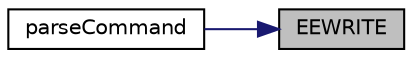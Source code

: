 digraph "EEWRITE"
{
 // LATEX_PDF_SIZE
  edge [fontname="Helvetica",fontsize="10",labelfontname="Helvetica",labelfontsize="10"];
  node [fontname="Helvetica",fontsize="10",shape=record];
  rankdir="RL";
  Node12 [label="EEWRITE",height=0.2,width=0.4,color="black", fillcolor="grey75", style="filled", fontcolor="black",tooltip="Function to write to EEPROM to set address."];
  Node12 -> Node13 [dir="back",color="midnightblue",fontsize="10",style="solid",fontname="Helvetica"];
  Node13 [label="parseCommand",height=0.2,width=0.4,color="black", fillcolor="white", style="filled",URL="$satej__matthew_8c.html#a784ef656236362513864c6ba3507e22d",tooltip="Function to parse commands from UART0 and execute functions or set flags."];
}
